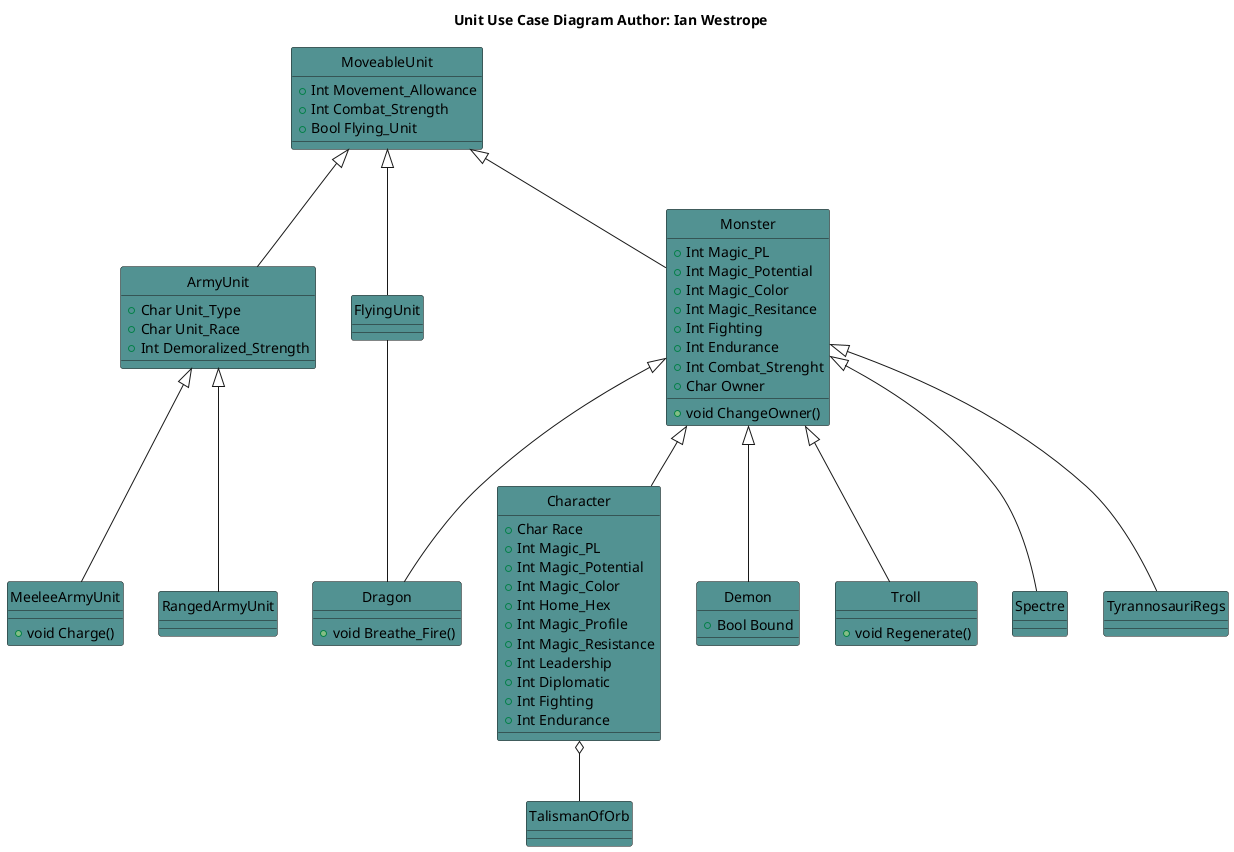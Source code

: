 @startuml
hide circles
title <b>Unit Use Case Diagram<b> Author: Ian Westrope

class MoveableUnit #529292 {
      +Int Movement_Allowance
      +Int Combat_Strength
      +Bool Flying_Unit
}

class Character #529292 {
      +Char Race
      +Int Magic_PL
      +Int Magic_Potential
      +Int Magic_Color
      +Int Home_Hex
      +Int Magic_Profile
      +Int Magic_Resistance
      +Int Leadership
      +Int Diplomatic
      +Int Fighting
      +Int Endurance
}

class ArmyUnit #529292 {
      +Char Unit_Type
      +Char Unit_Race
      +Int Demoralized_Strength
}

class MeeleeArmyUnit #529292 {
      +void Charge()
}

class RangedArmyUnit #529292 {

}


class Monster #529292 {
      +Int Magic_PL
      +Int Magic_Potential
      +Int Magic_Color
      +Int Magic_Resitance
      +Int Fighting
      +Int Endurance
      +Int Combat_Strenght
      +Char Owner
      +void ChangeOwner()
}

class Demon #529292 {
      +Bool Bound
}

class Dragon #529292 {
      +void Breathe_Fire()
}

class Troll #529292 {
      +void Regenerate()
}

class Spectre #529292 

class TyrannosauriRegs #529292 

class TalismanOfOrb #529292 

Class FlyingUnit #529292 

MoveableUnit <|-- Monster
MoveableUnit <|-- FlyingUnit
MoveableUnit <|-- ArmyUnit

Monster <|-- Character
Monster <|-- Demon
Monster <|-- Troll
Monster <|-- TyrannosauriRegs
Monster <|-- Spectre
Monster <|-- Dragon

ArmyUnit <|-- RangedArmyUnit
ArmyUnit <|-- MeeleeArmyUnit

Character o-- TalismanOfOrb

FlyingUnit -- Dragon

@enduml